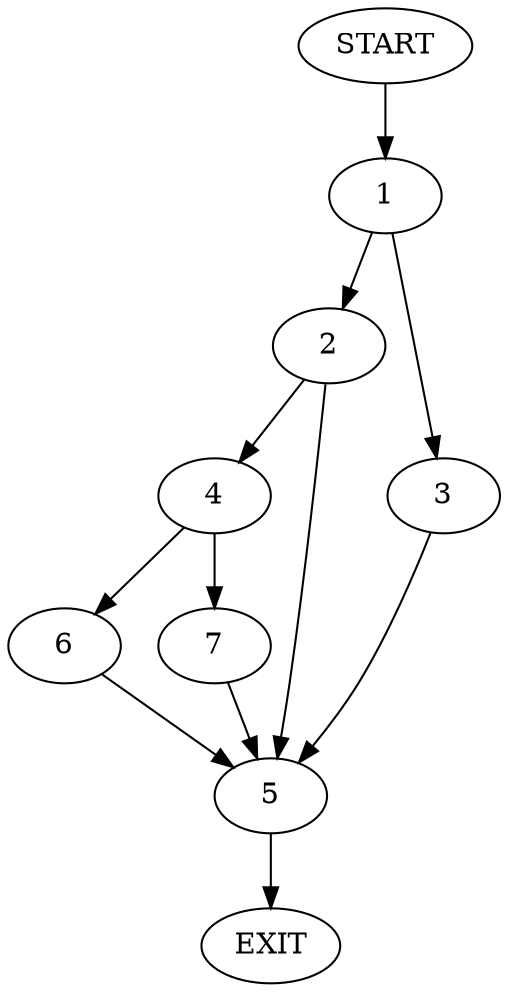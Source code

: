 digraph {
0 [label="START"]
8 [label="EXIT"]
0 -> 1
1 -> 2
1 -> 3
2 -> 4
2 -> 5
3 -> 5
5 -> 8
4 -> 6
4 -> 7
7 -> 5
6 -> 5
}
